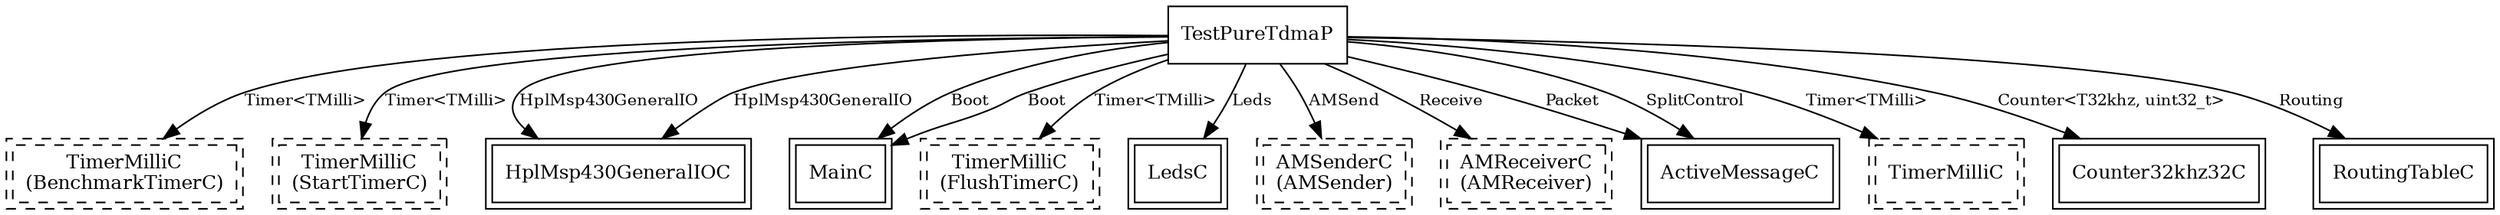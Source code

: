digraph "TestPureTdmaC" {
  "TestPureTdmaP" [fontsize=12, shape=box, URL="../chtml/TestPureTdmaP.html"];
  "TestPureTdmaC.BenchmarkTimerC" [fontsize=12, shape=box,peripheries=2, style=dashed, label="TimerMilliC\n(BenchmarkTimerC)", URL="../chtml/tos.system.TimerMilliC.html"];
  "TestPureTdmaP" [fontsize=12, shape=box, URL="../chtml/TestPureTdmaP.html"];
  "TestPureTdmaC.StartTimerC" [fontsize=12, shape=box,peripheries=2, style=dashed, label="TimerMilliC\n(StartTimerC)", URL="../chtml/tos.system.TimerMilliC.html"];
  "TestPureTdmaP" [fontsize=12, shape=box, URL="../chtml/TestPureTdmaP.html"];
  "HplMsp430GeneralIOC" [fontsize=12, shape=box,peripheries=2, URL="../chtml/tos.chips.msp430.pins.HplMsp430GeneralIOC.html"];
  "TestPureTdmaP" [fontsize=12, shape=box, URL="../chtml/TestPureTdmaP.html"];
  "HplMsp430GeneralIOC" [fontsize=12, shape=box,peripheries=2, URL="../chtml/tos.chips.msp430.pins.HplMsp430GeneralIOC.html"];
  "TestPureTdmaP" [fontsize=12, shape=box, URL="../chtml/TestPureTdmaP.html"];
  "MainC" [fontsize=12, shape=box,peripheries=2, URL="../chtml/tos.system.MainC.html"];
  "TestPureTdmaP" [fontsize=12, shape=box, URL="../chtml/TestPureTdmaP.html"];
  "TestPureTdmaC.FlushTimerC" [fontsize=12, shape=box,peripheries=2, style=dashed, label="TimerMilliC\n(FlushTimerC)", URL="../chtml/tos.system.TimerMilliC.html"];
  "TestPureTdmaP" [fontsize=12, shape=box, URL="../chtml/TestPureTdmaP.html"];
  "LedsC" [fontsize=12, shape=box,peripheries=2, URL="../chtml/tos.system.LedsC.html"];
  "TestPureTdmaP" [fontsize=12, shape=box, URL="../chtml/TestPureTdmaP.html"];
  "TestPureTdmaC.AMSender" [fontsize=12, shape=box,peripheries=2, style=dashed, label="AMSenderC\n(AMSender)", URL="../chtml/tos.system.AMSenderC.html"];
  "TestPureTdmaP" [fontsize=12, shape=box, URL="../chtml/TestPureTdmaP.html"];
  "TestPureTdmaC.AMReceiver" [fontsize=12, shape=box,peripheries=2, style=dashed, label="AMReceiverC\n(AMReceiver)", URL="../chtml/tos.system.AMReceiverC.html"];
  "TestPureTdmaP" [fontsize=12, shape=box, URL="../chtml/TestPureTdmaP.html"];
  "ActiveMessageC" [fontsize=12, shape=box,peripheries=2, URL="../chtml/tos.platforms.telosa.ActiveMessageC.html"];
  "TestPureTdmaP" [fontsize=12, shape=box, URL="../chtml/TestPureTdmaP.html"];
  "TestPureTdmaC.TimerMilliC" [fontsize=12, shape=box,peripheries=2, style=dashed, label="TimerMilliC", URL="../chtml/tos.system.TimerMilliC.html"];
  "TestPureTdmaP" [fontsize=12, shape=box, URL="../chtml/TestPureTdmaP.html"];
  "ActiveMessageC" [fontsize=12, shape=box,peripheries=2, URL="../chtml/tos.platforms.telosa.ActiveMessageC.html"];
  "TestPureTdmaP" [fontsize=12, shape=box, URL="../chtml/TestPureTdmaP.html"];
  "Counter32khz32C" [fontsize=12, shape=box,peripheries=2, URL="../chtml/tos.chips.msp430.timer.Counter32khz32C.html"];
  "TestPureTdmaP" [fontsize=12, shape=box, URL="../chtml/TestPureTdmaP.html"];
  "RoutingTableC" [fontsize=12, shape=box,peripheries=2, URL="../chtml/RoutingTableC.html"];
  "TestPureTdmaP" -> "TestPureTdmaC.BenchmarkTimerC" [label="Timer<TMilli>", URL="../ihtml/tos.lib.timer.Timer.html", fontsize=10];
  "TestPureTdmaP" -> "TestPureTdmaC.StartTimerC" [label="Timer<TMilli>", URL="../ihtml/tos.lib.timer.Timer.html", fontsize=10];
  "TestPureTdmaP" -> "HplMsp430GeneralIOC" [label="HplMsp430GeneralIO", URL="../ihtml/tos.chips.msp430.pins.HplMsp430GeneralIO.html", fontsize=10];
  "TestPureTdmaP" -> "HplMsp430GeneralIOC" [label="HplMsp430GeneralIO", URL="../ihtml/tos.chips.msp430.pins.HplMsp430GeneralIO.html", fontsize=10];
  "TestPureTdmaP" -> "MainC" [label="Boot", URL="../ihtml/tos.interfaces.Boot.html", fontsize=10];
  "TestPureTdmaP" -> "MainC" [label="Boot", URL="../ihtml/tos.interfaces.Boot.html", fontsize=10];
  "TestPureTdmaP" -> "TestPureTdmaC.FlushTimerC" [label="Timer<TMilli>", URL="../ihtml/tos.lib.timer.Timer.html", fontsize=10];
  "TestPureTdmaP" -> "LedsC" [label="Leds", URL="../ihtml/tos.interfaces.Leds.html", fontsize=10];
  "TestPureTdmaP" -> "TestPureTdmaC.AMSender" [label="AMSend", URL="../ihtml/tos.interfaces.AMSend.html", fontsize=10];
  "TestPureTdmaP" -> "TestPureTdmaC.AMReceiver" [label="Receive", URL="../ihtml/tos.interfaces.Receive.html", fontsize=10];
  "TestPureTdmaP" -> "ActiveMessageC" [label="Packet", URL="../ihtml/tos.interfaces.Packet.html", fontsize=10];
  "TestPureTdmaP" -> "TestPureTdmaC.TimerMilliC" [label="Timer<TMilli>", URL="../ihtml/tos.lib.timer.Timer.html", fontsize=10];
  "TestPureTdmaP" -> "ActiveMessageC" [label="SplitControl", URL="../ihtml/tos.interfaces.SplitControl.html", fontsize=10];
  "TestPureTdmaP" -> "Counter32khz32C" [label="Counter<T32khz, uint32_t>", URL="../ihtml/tos.lib.timer.Counter.html", fontsize=10];
  "TestPureTdmaP" -> "RoutingTableC" [label="Routing", URL="../ihtml/Routing.html", fontsize=10];
}
